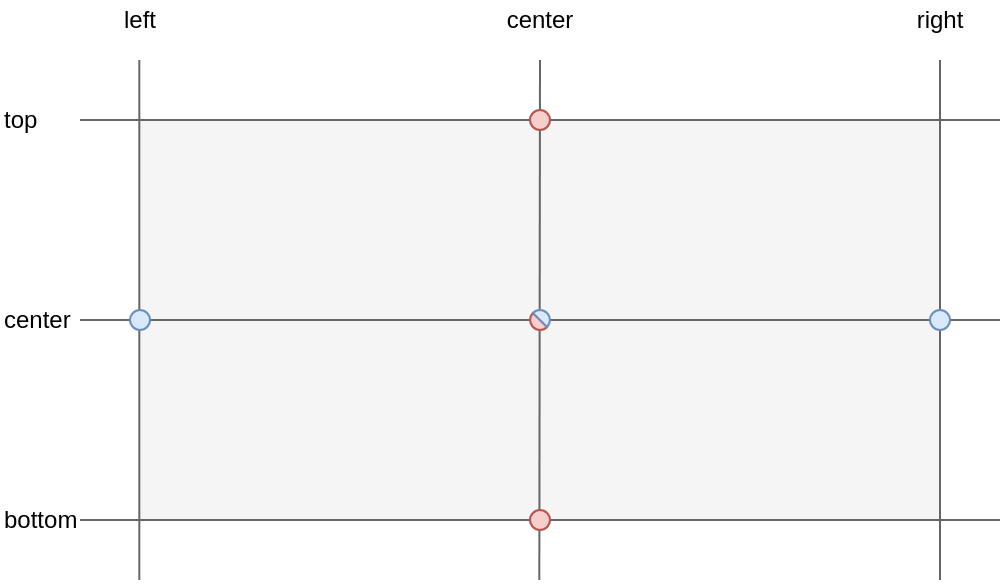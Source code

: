 <mxfile version="13.2.6" type="device"><diagram id="lJJeek-omCmlwn547X8g" name="Page-1"><mxGraphModel dx="731" dy="493" grid="1" gridSize="10" guides="1" tooltips="1" connect="1" arrows="1" fold="1" page="1" pageScale="1" pageWidth="850" pageHeight="1100" math="0" shadow="0"><root><mxCell id="0"/><mxCell id="1" parent="0"/><mxCell id="MBnoipkt6LpGMoZ2fEmY-1" value="" style="rounded=0;whiteSpace=wrap;html=1;fillColor=#f5f5f5;strokeColor=none;fontColor=#333333;" parent="1" vertex="1"><mxGeometry x="120" y="120" width="400" height="200" as="geometry"/></mxCell><mxCell id="MBnoipkt6LpGMoZ2fEmY-2" value="" style="endArrow=none;html=1;fillColor=#f5f5f5;strokeColor=#666666;exitX=1;exitY=0.5;exitDx=0;exitDy=0;" parent="1" source="MBnoipkt6LpGMoZ2fEmY-9" edge="1"><mxGeometry width="50" height="50" relative="1" as="geometry"><mxPoint x="110" y="120" as="sourcePoint"/><mxPoint x="550" y="120" as="targetPoint"/></mxGeometry></mxCell><mxCell id="MBnoipkt6LpGMoZ2fEmY-3" value="" style="endArrow=none;html=1;fillColor=#f5f5f5;strokeColor=#666666;exitX=1;exitY=0.5;exitDx=0;exitDy=0;" parent="1" source="MBnoipkt6LpGMoZ2fEmY-10" edge="1"><mxGeometry width="50" height="50" relative="1" as="geometry"><mxPoint x="110" y="320" as="sourcePoint"/><mxPoint x="550" y="320" as="targetPoint"/></mxGeometry></mxCell><mxCell id="MBnoipkt6LpGMoZ2fEmY-4" value="" style="endArrow=none;html=1;fillColor=#f5f5f5;strokeColor=#666666;" parent="1" edge="1"><mxGeometry width="50" height="50" relative="1" as="geometry"><mxPoint x="520" y="90" as="sourcePoint"/><mxPoint x="520" y="350" as="targetPoint"/></mxGeometry></mxCell><mxCell id="MBnoipkt6LpGMoZ2fEmY-5" value="" style="endArrow=none;html=1;fillColor=#f5f5f5;strokeColor=#666666;" parent="1" edge="1"><mxGeometry width="50" height="50" relative="1" as="geometry"><mxPoint x="119.66" y="90" as="sourcePoint"/><mxPoint x="119.66" y="350" as="targetPoint"/></mxGeometry></mxCell><mxCell id="MBnoipkt6LpGMoZ2fEmY-6" value="" style="endArrow=none;html=1;fillColor=#f5f5f5;strokeColor=#666666;" parent="1" edge="1"><mxGeometry width="50" height="50" relative="1" as="geometry"><mxPoint x="320" y="90" as="sourcePoint"/><mxPoint x="319.66" y="350" as="targetPoint"/></mxGeometry></mxCell><mxCell id="MBnoipkt6LpGMoZ2fEmY-7" value="" style="endArrow=none;html=1;fillColor=#f5f5f5;strokeColor=#666666;exitX=1;exitY=0.5;exitDx=0;exitDy=0;" parent="1" source="MBnoipkt6LpGMoZ2fEmY-8" edge="1"><mxGeometry width="50" height="50" relative="1" as="geometry"><mxPoint x="110" y="220" as="sourcePoint"/><mxPoint x="550" y="220" as="targetPoint"/></mxGeometry></mxCell><mxCell id="MBnoipkt6LpGMoZ2fEmY-8" value="center" style="text;html=1;strokeColor=none;fillColor=none;align=left;verticalAlign=middle;whiteSpace=wrap;rounded=0;" parent="1" vertex="1"><mxGeometry x="50" y="210" width="40" height="20" as="geometry"/></mxCell><mxCell id="MBnoipkt6LpGMoZ2fEmY-9" value="top" style="text;html=1;strokeColor=none;fillColor=none;align=left;verticalAlign=middle;whiteSpace=wrap;rounded=0;" parent="1" vertex="1"><mxGeometry x="50" y="110" width="40" height="20" as="geometry"/></mxCell><mxCell id="MBnoipkt6LpGMoZ2fEmY-10" value="bottom" style="text;html=1;strokeColor=none;fillColor=none;align=left;verticalAlign=middle;whiteSpace=wrap;rounded=0;" parent="1" vertex="1"><mxGeometry x="50" y="310" width="40" height="20" as="geometry"/></mxCell><mxCell id="MBnoipkt6LpGMoZ2fEmY-11" value="left" style="text;html=1;strokeColor=none;fillColor=none;align=center;verticalAlign=middle;whiteSpace=wrap;rounded=0;" parent="1" vertex="1"><mxGeometry x="100" y="60" width="40" height="20" as="geometry"/></mxCell><mxCell id="MBnoipkt6LpGMoZ2fEmY-12" value="center" style="text;html=1;strokeColor=none;fillColor=none;align=center;verticalAlign=middle;whiteSpace=wrap;rounded=0;" parent="1" vertex="1"><mxGeometry x="300" y="60" width="40" height="20" as="geometry"/></mxCell><mxCell id="MBnoipkt6LpGMoZ2fEmY-13" value="right" style="text;html=1;strokeColor=none;fillColor=none;align=center;verticalAlign=middle;whiteSpace=wrap;rounded=0;" parent="1" vertex="1"><mxGeometry x="500" y="60" width="40" height="20" as="geometry"/></mxCell><mxCell id="MBnoipkt6LpGMoZ2fEmY-27" value="" style="endArrow=none;dashed=1;html=1;dashPattern=1 1;opacity=50;" parent="1" edge="1"><mxGeometry width="50" height="50" relative="1" as="geometry"><mxPoint x="420" y="270" as="sourcePoint"/><mxPoint x="420" y="270" as="targetPoint"/></mxGeometry></mxCell><mxCell id="eBNryuDC0UiZyDpWJWfm-4" value="" style="ellipse;whiteSpace=wrap;html=1;aspect=fixed;align=left;fillColor=#dae8fc;strokeColor=#6c8ebf;" vertex="1" parent="1"><mxGeometry x="515" y="215" width="10" height="10" as="geometry"/></mxCell><mxCell id="eBNryuDC0UiZyDpWJWfm-5" value="" style="ellipse;whiteSpace=wrap;html=1;aspect=fixed;align=left;fillColor=#dae8fc;strokeColor=#6c8ebf;" vertex="1" parent="1"><mxGeometry x="115" y="215" width="10" height="10" as="geometry"/></mxCell><mxCell id="eBNryuDC0UiZyDpWJWfm-6" value="" style="ellipse;whiteSpace=wrap;html=1;aspect=fixed;align=left;fillColor=#f8cecc;strokeColor=#b85450;" vertex="1" parent="1"><mxGeometry x="315" y="315" width="10" height="10" as="geometry"/></mxCell><mxCell id="eBNryuDC0UiZyDpWJWfm-7" value="" style="ellipse;whiteSpace=wrap;html=1;aspect=fixed;align=left;fillColor=#f8cecc;strokeColor=#b85450;" vertex="1" parent="1"><mxGeometry x="315" y="115" width="10" height="10" as="geometry"/></mxCell><mxCell id="eBNryuDC0UiZyDpWJWfm-15" value="" style="group;aspect=fixed;" vertex="1" connectable="0" parent="1"><mxGeometry x="313" y="213" width="14" height="14" as="geometry"/></mxCell><mxCell id="eBNryuDC0UiZyDpWJWfm-13" value="" style="verticalLabelPosition=bottom;verticalAlign=top;html=1;shape=mxgraph.basic.half_circle;fillColor=#f8cecc;strokeColor=#b85450;rotation=45;" vertex="1" parent="eBNryuDC0UiZyDpWJWfm-15"><mxGeometry x="0.301" y="6.256" width="9.924" height="4.962" as="geometry"/></mxCell><mxCell id="eBNryuDC0UiZyDpWJWfm-14" value="" style="verticalLabelPosition=bottom;verticalAlign=top;html=1;shape=mxgraph.basic.half_circle;rotation=-135;fillColor=#dae8fc;strokeColor=#6c8ebf;" vertex="1" parent="eBNryuDC0UiZyDpWJWfm-15"><mxGeometry x="3.775" y="2.782" width="9.924" height="4.962" as="geometry"/></mxCell></root></mxGraphModel></diagram></mxfile>
